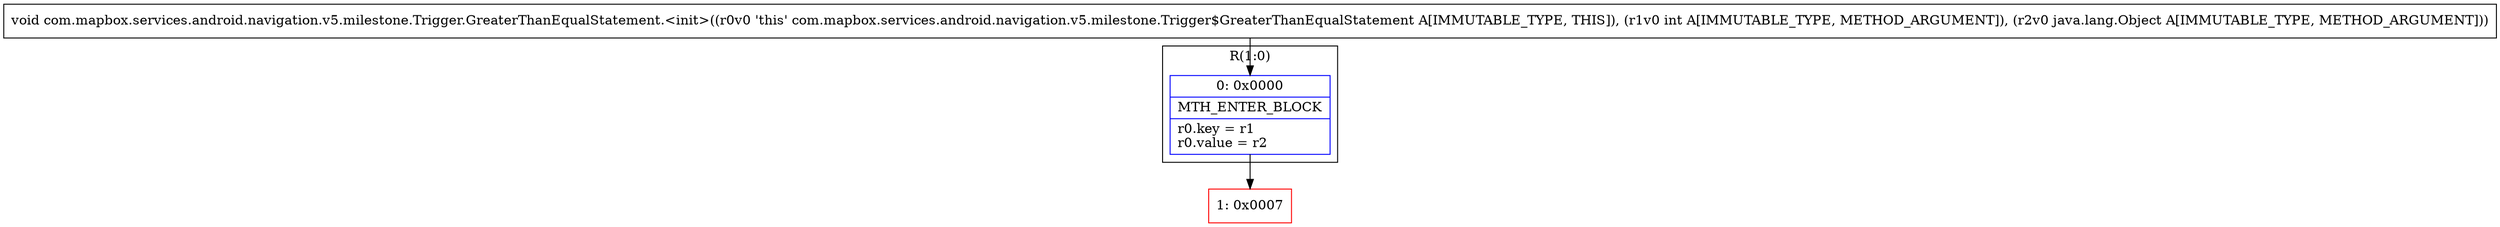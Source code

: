 digraph "CFG forcom.mapbox.services.android.navigation.v5.milestone.Trigger.GreaterThanEqualStatement.\<init\>(ILjava\/lang\/Object;)V" {
subgraph cluster_Region_366066662 {
label = "R(1:0)";
node [shape=record,color=blue];
Node_0 [shape=record,label="{0\:\ 0x0000|MTH_ENTER_BLOCK\l|r0.key = r1\lr0.value = r2\l}"];
}
Node_1 [shape=record,color=red,label="{1\:\ 0x0007}"];
MethodNode[shape=record,label="{void com.mapbox.services.android.navigation.v5.milestone.Trigger.GreaterThanEqualStatement.\<init\>((r0v0 'this' com.mapbox.services.android.navigation.v5.milestone.Trigger$GreaterThanEqualStatement A[IMMUTABLE_TYPE, THIS]), (r1v0 int A[IMMUTABLE_TYPE, METHOD_ARGUMENT]), (r2v0 java.lang.Object A[IMMUTABLE_TYPE, METHOD_ARGUMENT])) }"];
MethodNode -> Node_0;
Node_0 -> Node_1;
}

